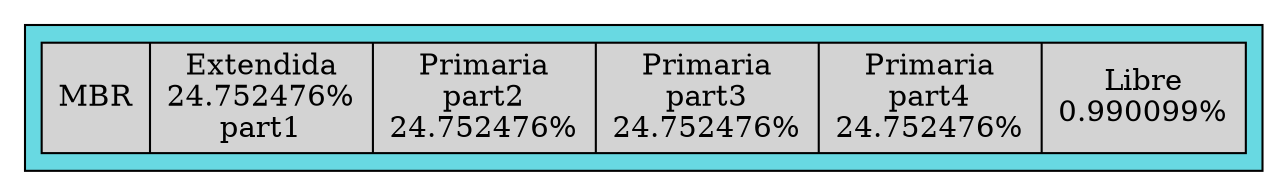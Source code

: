 digraph D {
subgraph cluster_0 {
bgcolor="#68d9e2"
node [style="rounded" style=filled];

node_A [shape=record    label="MBR|Extendida\n24.752476%\npart1|Primaria\npart2\n24.752476%|Primaria\npart3\n24.752476%|Primaria\npart4\n24.752476%|Libre\n0.990099%"];
}}